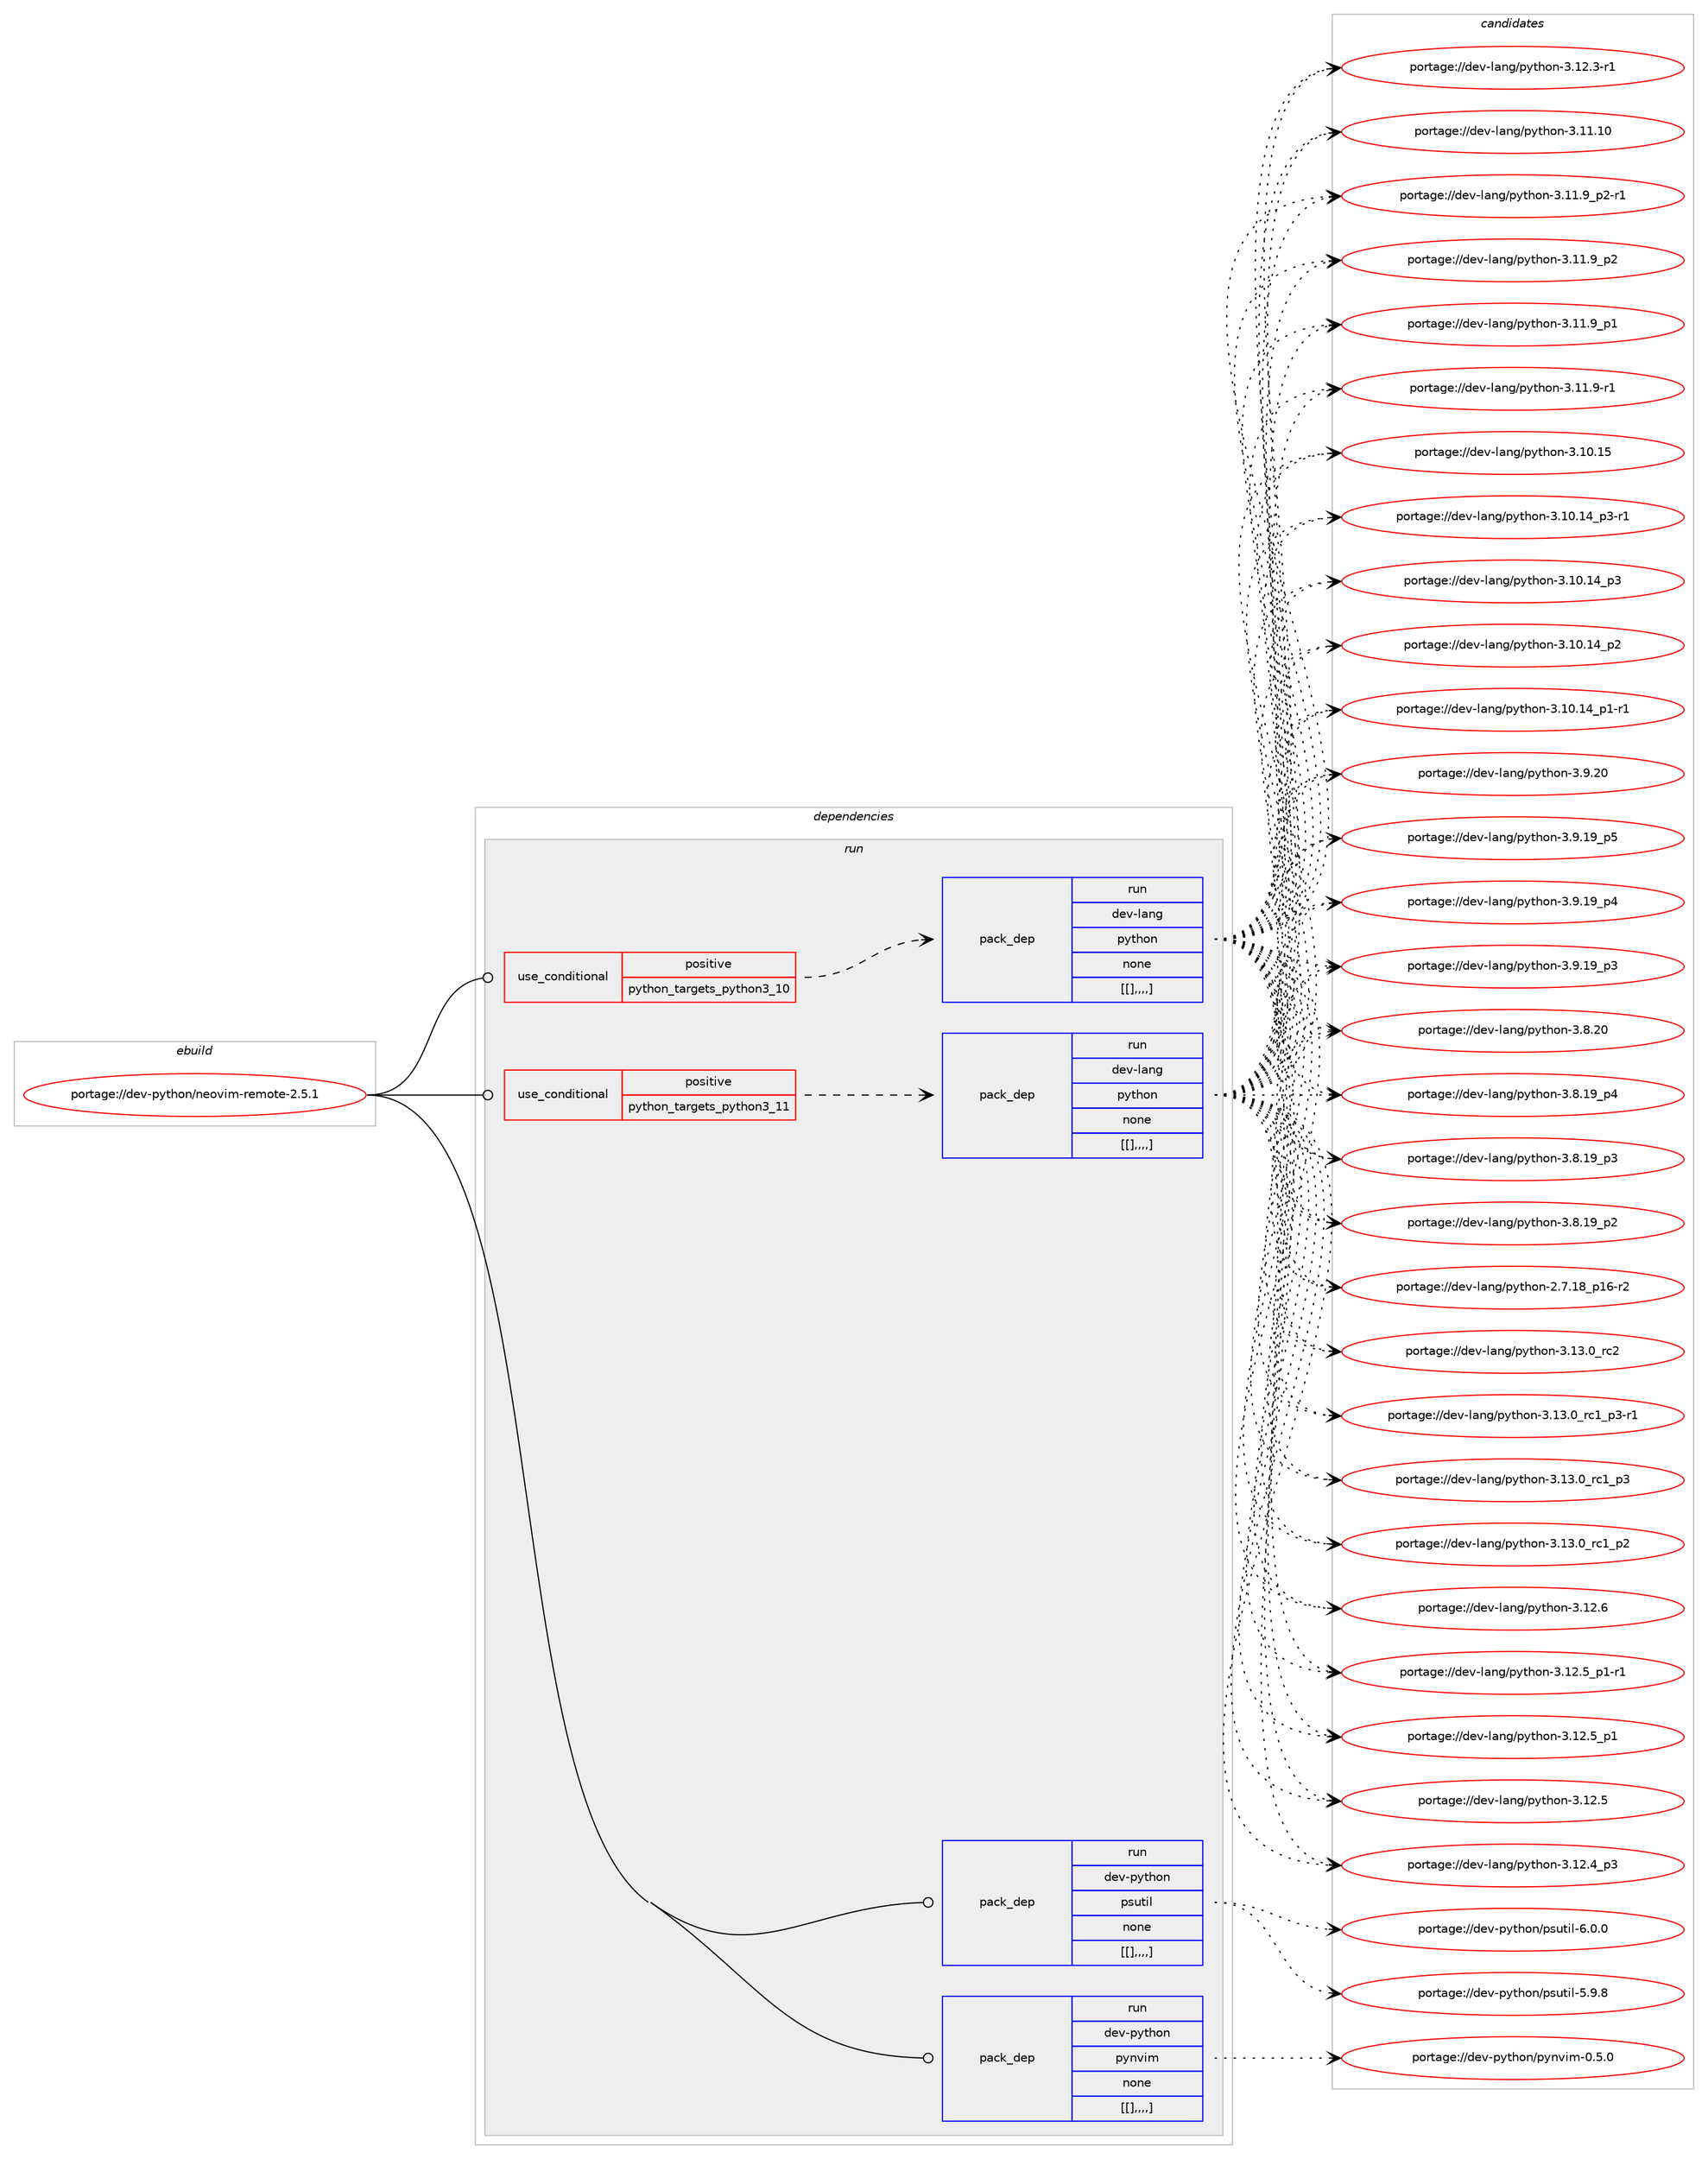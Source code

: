 digraph prolog {

# *************
# Graph options
# *************

newrank=true;
concentrate=true;
compound=true;
graph [rankdir=LR,fontname=Helvetica,fontsize=10,ranksep=1.5];#, ranksep=2.5, nodesep=0.2];
edge  [arrowhead=vee];
node  [fontname=Helvetica,fontsize=10];

# **********
# The ebuild
# **********

subgraph cluster_leftcol {
color=gray;
label=<<i>ebuild</i>>;
id [label="portage://dev-python/neovim-remote-2.5.1", color=red, width=4, href="../dev-python/neovim-remote-2.5.1.svg"];
}

# ****************
# The dependencies
# ****************

subgraph cluster_midcol {
color=gray;
label=<<i>dependencies</i>>;
subgraph cluster_compile {
fillcolor="#eeeeee";
style=filled;
label=<<i>compile</i>>;
}
subgraph cluster_compileandrun {
fillcolor="#eeeeee";
style=filled;
label=<<i>compile and run</i>>;
}
subgraph cluster_run {
fillcolor="#eeeeee";
style=filled;
label=<<i>run</i>>;
subgraph cond35882 {
dependency153574 [label=<<TABLE BORDER="0" CELLBORDER="1" CELLSPACING="0" CELLPADDING="4"><TR><TD ROWSPAN="3" CELLPADDING="10">use_conditional</TD></TR><TR><TD>positive</TD></TR><TR><TD>python_targets_python3_10</TD></TR></TABLE>>, shape=none, color=red];
subgraph pack116474 {
dependency153575 [label=<<TABLE BORDER="0" CELLBORDER="1" CELLSPACING="0" CELLPADDING="4" WIDTH="220"><TR><TD ROWSPAN="6" CELLPADDING="30">pack_dep</TD></TR><TR><TD WIDTH="110">run</TD></TR><TR><TD>dev-lang</TD></TR><TR><TD>python</TD></TR><TR><TD>none</TD></TR><TR><TD>[[],,,,]</TD></TR></TABLE>>, shape=none, color=blue];
}
dependency153574:e -> dependency153575:w [weight=20,style="dashed",arrowhead="vee"];
}
id:e -> dependency153574:w [weight=20,style="solid",arrowhead="odot"];
subgraph cond35883 {
dependency153576 [label=<<TABLE BORDER="0" CELLBORDER="1" CELLSPACING="0" CELLPADDING="4"><TR><TD ROWSPAN="3" CELLPADDING="10">use_conditional</TD></TR><TR><TD>positive</TD></TR><TR><TD>python_targets_python3_11</TD></TR></TABLE>>, shape=none, color=red];
subgraph pack116475 {
dependency153577 [label=<<TABLE BORDER="0" CELLBORDER="1" CELLSPACING="0" CELLPADDING="4" WIDTH="220"><TR><TD ROWSPAN="6" CELLPADDING="30">pack_dep</TD></TR><TR><TD WIDTH="110">run</TD></TR><TR><TD>dev-lang</TD></TR><TR><TD>python</TD></TR><TR><TD>none</TD></TR><TR><TD>[[],,,,]</TD></TR></TABLE>>, shape=none, color=blue];
}
dependency153576:e -> dependency153577:w [weight=20,style="dashed",arrowhead="vee"];
}
id:e -> dependency153576:w [weight=20,style="solid",arrowhead="odot"];
subgraph pack116476 {
dependency153578 [label=<<TABLE BORDER="0" CELLBORDER="1" CELLSPACING="0" CELLPADDING="4" WIDTH="220"><TR><TD ROWSPAN="6" CELLPADDING="30">pack_dep</TD></TR><TR><TD WIDTH="110">run</TD></TR><TR><TD>dev-python</TD></TR><TR><TD>psutil</TD></TR><TR><TD>none</TD></TR><TR><TD>[[],,,,]</TD></TR></TABLE>>, shape=none, color=blue];
}
id:e -> dependency153578:w [weight=20,style="solid",arrowhead="odot"];
subgraph pack116477 {
dependency153579 [label=<<TABLE BORDER="0" CELLBORDER="1" CELLSPACING="0" CELLPADDING="4" WIDTH="220"><TR><TD ROWSPAN="6" CELLPADDING="30">pack_dep</TD></TR><TR><TD WIDTH="110">run</TD></TR><TR><TD>dev-python</TD></TR><TR><TD>pynvim</TD></TR><TR><TD>none</TD></TR><TR><TD>[[],,,,]</TD></TR></TABLE>>, shape=none, color=blue];
}
id:e -> dependency153579:w [weight=20,style="solid",arrowhead="odot"];
}
}

# **************
# The candidates
# **************

subgraph cluster_choices {
rank=same;
color=gray;
label=<<i>candidates</i>>;

subgraph choice116474 {
color=black;
nodesep=1;
choice10010111845108971101034711212111610411111045514649514648951149950 [label="portage://dev-lang/python-3.13.0_rc2", color=red, width=4,href="../dev-lang/python-3.13.0_rc2.svg"];
choice1001011184510897110103471121211161041111104551464951464895114994995112514511449 [label="portage://dev-lang/python-3.13.0_rc1_p3-r1", color=red, width=4,href="../dev-lang/python-3.13.0_rc1_p3-r1.svg"];
choice100101118451089711010347112121116104111110455146495146489511499499511251 [label="portage://dev-lang/python-3.13.0_rc1_p3", color=red, width=4,href="../dev-lang/python-3.13.0_rc1_p3.svg"];
choice100101118451089711010347112121116104111110455146495146489511499499511250 [label="portage://dev-lang/python-3.13.0_rc1_p2", color=red, width=4,href="../dev-lang/python-3.13.0_rc1_p2.svg"];
choice10010111845108971101034711212111610411111045514649504654 [label="portage://dev-lang/python-3.12.6", color=red, width=4,href="../dev-lang/python-3.12.6.svg"];
choice1001011184510897110103471121211161041111104551464950465395112494511449 [label="portage://dev-lang/python-3.12.5_p1-r1", color=red, width=4,href="../dev-lang/python-3.12.5_p1-r1.svg"];
choice100101118451089711010347112121116104111110455146495046539511249 [label="portage://dev-lang/python-3.12.5_p1", color=red, width=4,href="../dev-lang/python-3.12.5_p1.svg"];
choice10010111845108971101034711212111610411111045514649504653 [label="portage://dev-lang/python-3.12.5", color=red, width=4,href="../dev-lang/python-3.12.5.svg"];
choice100101118451089711010347112121116104111110455146495046529511251 [label="portage://dev-lang/python-3.12.4_p3", color=red, width=4,href="../dev-lang/python-3.12.4_p3.svg"];
choice100101118451089711010347112121116104111110455146495046514511449 [label="portage://dev-lang/python-3.12.3-r1", color=red, width=4,href="../dev-lang/python-3.12.3-r1.svg"];
choice1001011184510897110103471121211161041111104551464949464948 [label="portage://dev-lang/python-3.11.10", color=red, width=4,href="../dev-lang/python-3.11.10.svg"];
choice1001011184510897110103471121211161041111104551464949465795112504511449 [label="portage://dev-lang/python-3.11.9_p2-r1", color=red, width=4,href="../dev-lang/python-3.11.9_p2-r1.svg"];
choice100101118451089711010347112121116104111110455146494946579511250 [label="portage://dev-lang/python-3.11.9_p2", color=red, width=4,href="../dev-lang/python-3.11.9_p2.svg"];
choice100101118451089711010347112121116104111110455146494946579511249 [label="portage://dev-lang/python-3.11.9_p1", color=red, width=4,href="../dev-lang/python-3.11.9_p1.svg"];
choice100101118451089711010347112121116104111110455146494946574511449 [label="portage://dev-lang/python-3.11.9-r1", color=red, width=4,href="../dev-lang/python-3.11.9-r1.svg"];
choice1001011184510897110103471121211161041111104551464948464953 [label="portage://dev-lang/python-3.10.15", color=red, width=4,href="../dev-lang/python-3.10.15.svg"];
choice100101118451089711010347112121116104111110455146494846495295112514511449 [label="portage://dev-lang/python-3.10.14_p3-r1", color=red, width=4,href="../dev-lang/python-3.10.14_p3-r1.svg"];
choice10010111845108971101034711212111610411111045514649484649529511251 [label="portage://dev-lang/python-3.10.14_p3", color=red, width=4,href="../dev-lang/python-3.10.14_p3.svg"];
choice10010111845108971101034711212111610411111045514649484649529511250 [label="portage://dev-lang/python-3.10.14_p2", color=red, width=4,href="../dev-lang/python-3.10.14_p2.svg"];
choice100101118451089711010347112121116104111110455146494846495295112494511449 [label="portage://dev-lang/python-3.10.14_p1-r1", color=red, width=4,href="../dev-lang/python-3.10.14_p1-r1.svg"];
choice10010111845108971101034711212111610411111045514657465048 [label="portage://dev-lang/python-3.9.20", color=red, width=4,href="../dev-lang/python-3.9.20.svg"];
choice100101118451089711010347112121116104111110455146574649579511253 [label="portage://dev-lang/python-3.9.19_p5", color=red, width=4,href="../dev-lang/python-3.9.19_p5.svg"];
choice100101118451089711010347112121116104111110455146574649579511252 [label="portage://dev-lang/python-3.9.19_p4", color=red, width=4,href="../dev-lang/python-3.9.19_p4.svg"];
choice100101118451089711010347112121116104111110455146574649579511251 [label="portage://dev-lang/python-3.9.19_p3", color=red, width=4,href="../dev-lang/python-3.9.19_p3.svg"];
choice10010111845108971101034711212111610411111045514656465048 [label="portage://dev-lang/python-3.8.20", color=red, width=4,href="../dev-lang/python-3.8.20.svg"];
choice100101118451089711010347112121116104111110455146564649579511252 [label="portage://dev-lang/python-3.8.19_p4", color=red, width=4,href="../dev-lang/python-3.8.19_p4.svg"];
choice100101118451089711010347112121116104111110455146564649579511251 [label="portage://dev-lang/python-3.8.19_p3", color=red, width=4,href="../dev-lang/python-3.8.19_p3.svg"];
choice100101118451089711010347112121116104111110455146564649579511250 [label="portage://dev-lang/python-3.8.19_p2", color=red, width=4,href="../dev-lang/python-3.8.19_p2.svg"];
choice100101118451089711010347112121116104111110455046554649569511249544511450 [label="portage://dev-lang/python-2.7.18_p16-r2", color=red, width=4,href="../dev-lang/python-2.7.18_p16-r2.svg"];
dependency153575:e -> choice10010111845108971101034711212111610411111045514649514648951149950:w [style=dotted,weight="100"];
dependency153575:e -> choice1001011184510897110103471121211161041111104551464951464895114994995112514511449:w [style=dotted,weight="100"];
dependency153575:e -> choice100101118451089711010347112121116104111110455146495146489511499499511251:w [style=dotted,weight="100"];
dependency153575:e -> choice100101118451089711010347112121116104111110455146495146489511499499511250:w [style=dotted,weight="100"];
dependency153575:e -> choice10010111845108971101034711212111610411111045514649504654:w [style=dotted,weight="100"];
dependency153575:e -> choice1001011184510897110103471121211161041111104551464950465395112494511449:w [style=dotted,weight="100"];
dependency153575:e -> choice100101118451089711010347112121116104111110455146495046539511249:w [style=dotted,weight="100"];
dependency153575:e -> choice10010111845108971101034711212111610411111045514649504653:w [style=dotted,weight="100"];
dependency153575:e -> choice100101118451089711010347112121116104111110455146495046529511251:w [style=dotted,weight="100"];
dependency153575:e -> choice100101118451089711010347112121116104111110455146495046514511449:w [style=dotted,weight="100"];
dependency153575:e -> choice1001011184510897110103471121211161041111104551464949464948:w [style=dotted,weight="100"];
dependency153575:e -> choice1001011184510897110103471121211161041111104551464949465795112504511449:w [style=dotted,weight="100"];
dependency153575:e -> choice100101118451089711010347112121116104111110455146494946579511250:w [style=dotted,weight="100"];
dependency153575:e -> choice100101118451089711010347112121116104111110455146494946579511249:w [style=dotted,weight="100"];
dependency153575:e -> choice100101118451089711010347112121116104111110455146494946574511449:w [style=dotted,weight="100"];
dependency153575:e -> choice1001011184510897110103471121211161041111104551464948464953:w [style=dotted,weight="100"];
dependency153575:e -> choice100101118451089711010347112121116104111110455146494846495295112514511449:w [style=dotted,weight="100"];
dependency153575:e -> choice10010111845108971101034711212111610411111045514649484649529511251:w [style=dotted,weight="100"];
dependency153575:e -> choice10010111845108971101034711212111610411111045514649484649529511250:w [style=dotted,weight="100"];
dependency153575:e -> choice100101118451089711010347112121116104111110455146494846495295112494511449:w [style=dotted,weight="100"];
dependency153575:e -> choice10010111845108971101034711212111610411111045514657465048:w [style=dotted,weight="100"];
dependency153575:e -> choice100101118451089711010347112121116104111110455146574649579511253:w [style=dotted,weight="100"];
dependency153575:e -> choice100101118451089711010347112121116104111110455146574649579511252:w [style=dotted,weight="100"];
dependency153575:e -> choice100101118451089711010347112121116104111110455146574649579511251:w [style=dotted,weight="100"];
dependency153575:e -> choice10010111845108971101034711212111610411111045514656465048:w [style=dotted,weight="100"];
dependency153575:e -> choice100101118451089711010347112121116104111110455146564649579511252:w [style=dotted,weight="100"];
dependency153575:e -> choice100101118451089711010347112121116104111110455146564649579511251:w [style=dotted,weight="100"];
dependency153575:e -> choice100101118451089711010347112121116104111110455146564649579511250:w [style=dotted,weight="100"];
dependency153575:e -> choice100101118451089711010347112121116104111110455046554649569511249544511450:w [style=dotted,weight="100"];
}
subgraph choice116475 {
color=black;
nodesep=1;
choice10010111845108971101034711212111610411111045514649514648951149950 [label="portage://dev-lang/python-3.13.0_rc2", color=red, width=4,href="../dev-lang/python-3.13.0_rc2.svg"];
choice1001011184510897110103471121211161041111104551464951464895114994995112514511449 [label="portage://dev-lang/python-3.13.0_rc1_p3-r1", color=red, width=4,href="../dev-lang/python-3.13.0_rc1_p3-r1.svg"];
choice100101118451089711010347112121116104111110455146495146489511499499511251 [label="portage://dev-lang/python-3.13.0_rc1_p3", color=red, width=4,href="../dev-lang/python-3.13.0_rc1_p3.svg"];
choice100101118451089711010347112121116104111110455146495146489511499499511250 [label="portage://dev-lang/python-3.13.0_rc1_p2", color=red, width=4,href="../dev-lang/python-3.13.0_rc1_p2.svg"];
choice10010111845108971101034711212111610411111045514649504654 [label="portage://dev-lang/python-3.12.6", color=red, width=4,href="../dev-lang/python-3.12.6.svg"];
choice1001011184510897110103471121211161041111104551464950465395112494511449 [label="portage://dev-lang/python-3.12.5_p1-r1", color=red, width=4,href="../dev-lang/python-3.12.5_p1-r1.svg"];
choice100101118451089711010347112121116104111110455146495046539511249 [label="portage://dev-lang/python-3.12.5_p1", color=red, width=4,href="../dev-lang/python-3.12.5_p1.svg"];
choice10010111845108971101034711212111610411111045514649504653 [label="portage://dev-lang/python-3.12.5", color=red, width=4,href="../dev-lang/python-3.12.5.svg"];
choice100101118451089711010347112121116104111110455146495046529511251 [label="portage://dev-lang/python-3.12.4_p3", color=red, width=4,href="../dev-lang/python-3.12.4_p3.svg"];
choice100101118451089711010347112121116104111110455146495046514511449 [label="portage://dev-lang/python-3.12.3-r1", color=red, width=4,href="../dev-lang/python-3.12.3-r1.svg"];
choice1001011184510897110103471121211161041111104551464949464948 [label="portage://dev-lang/python-3.11.10", color=red, width=4,href="../dev-lang/python-3.11.10.svg"];
choice1001011184510897110103471121211161041111104551464949465795112504511449 [label="portage://dev-lang/python-3.11.9_p2-r1", color=red, width=4,href="../dev-lang/python-3.11.9_p2-r1.svg"];
choice100101118451089711010347112121116104111110455146494946579511250 [label="portage://dev-lang/python-3.11.9_p2", color=red, width=4,href="../dev-lang/python-3.11.9_p2.svg"];
choice100101118451089711010347112121116104111110455146494946579511249 [label="portage://dev-lang/python-3.11.9_p1", color=red, width=4,href="../dev-lang/python-3.11.9_p1.svg"];
choice100101118451089711010347112121116104111110455146494946574511449 [label="portage://dev-lang/python-3.11.9-r1", color=red, width=4,href="../dev-lang/python-3.11.9-r1.svg"];
choice1001011184510897110103471121211161041111104551464948464953 [label="portage://dev-lang/python-3.10.15", color=red, width=4,href="../dev-lang/python-3.10.15.svg"];
choice100101118451089711010347112121116104111110455146494846495295112514511449 [label="portage://dev-lang/python-3.10.14_p3-r1", color=red, width=4,href="../dev-lang/python-3.10.14_p3-r1.svg"];
choice10010111845108971101034711212111610411111045514649484649529511251 [label="portage://dev-lang/python-3.10.14_p3", color=red, width=4,href="../dev-lang/python-3.10.14_p3.svg"];
choice10010111845108971101034711212111610411111045514649484649529511250 [label="portage://dev-lang/python-3.10.14_p2", color=red, width=4,href="../dev-lang/python-3.10.14_p2.svg"];
choice100101118451089711010347112121116104111110455146494846495295112494511449 [label="portage://dev-lang/python-3.10.14_p1-r1", color=red, width=4,href="../dev-lang/python-3.10.14_p1-r1.svg"];
choice10010111845108971101034711212111610411111045514657465048 [label="portage://dev-lang/python-3.9.20", color=red, width=4,href="../dev-lang/python-3.9.20.svg"];
choice100101118451089711010347112121116104111110455146574649579511253 [label="portage://dev-lang/python-3.9.19_p5", color=red, width=4,href="../dev-lang/python-3.9.19_p5.svg"];
choice100101118451089711010347112121116104111110455146574649579511252 [label="portage://dev-lang/python-3.9.19_p4", color=red, width=4,href="../dev-lang/python-3.9.19_p4.svg"];
choice100101118451089711010347112121116104111110455146574649579511251 [label="portage://dev-lang/python-3.9.19_p3", color=red, width=4,href="../dev-lang/python-3.9.19_p3.svg"];
choice10010111845108971101034711212111610411111045514656465048 [label="portage://dev-lang/python-3.8.20", color=red, width=4,href="../dev-lang/python-3.8.20.svg"];
choice100101118451089711010347112121116104111110455146564649579511252 [label="portage://dev-lang/python-3.8.19_p4", color=red, width=4,href="../dev-lang/python-3.8.19_p4.svg"];
choice100101118451089711010347112121116104111110455146564649579511251 [label="portage://dev-lang/python-3.8.19_p3", color=red, width=4,href="../dev-lang/python-3.8.19_p3.svg"];
choice100101118451089711010347112121116104111110455146564649579511250 [label="portage://dev-lang/python-3.8.19_p2", color=red, width=4,href="../dev-lang/python-3.8.19_p2.svg"];
choice100101118451089711010347112121116104111110455046554649569511249544511450 [label="portage://dev-lang/python-2.7.18_p16-r2", color=red, width=4,href="../dev-lang/python-2.7.18_p16-r2.svg"];
dependency153577:e -> choice10010111845108971101034711212111610411111045514649514648951149950:w [style=dotted,weight="100"];
dependency153577:e -> choice1001011184510897110103471121211161041111104551464951464895114994995112514511449:w [style=dotted,weight="100"];
dependency153577:e -> choice100101118451089711010347112121116104111110455146495146489511499499511251:w [style=dotted,weight="100"];
dependency153577:e -> choice100101118451089711010347112121116104111110455146495146489511499499511250:w [style=dotted,weight="100"];
dependency153577:e -> choice10010111845108971101034711212111610411111045514649504654:w [style=dotted,weight="100"];
dependency153577:e -> choice1001011184510897110103471121211161041111104551464950465395112494511449:w [style=dotted,weight="100"];
dependency153577:e -> choice100101118451089711010347112121116104111110455146495046539511249:w [style=dotted,weight="100"];
dependency153577:e -> choice10010111845108971101034711212111610411111045514649504653:w [style=dotted,weight="100"];
dependency153577:e -> choice100101118451089711010347112121116104111110455146495046529511251:w [style=dotted,weight="100"];
dependency153577:e -> choice100101118451089711010347112121116104111110455146495046514511449:w [style=dotted,weight="100"];
dependency153577:e -> choice1001011184510897110103471121211161041111104551464949464948:w [style=dotted,weight="100"];
dependency153577:e -> choice1001011184510897110103471121211161041111104551464949465795112504511449:w [style=dotted,weight="100"];
dependency153577:e -> choice100101118451089711010347112121116104111110455146494946579511250:w [style=dotted,weight="100"];
dependency153577:e -> choice100101118451089711010347112121116104111110455146494946579511249:w [style=dotted,weight="100"];
dependency153577:e -> choice100101118451089711010347112121116104111110455146494946574511449:w [style=dotted,weight="100"];
dependency153577:e -> choice1001011184510897110103471121211161041111104551464948464953:w [style=dotted,weight="100"];
dependency153577:e -> choice100101118451089711010347112121116104111110455146494846495295112514511449:w [style=dotted,weight="100"];
dependency153577:e -> choice10010111845108971101034711212111610411111045514649484649529511251:w [style=dotted,weight="100"];
dependency153577:e -> choice10010111845108971101034711212111610411111045514649484649529511250:w [style=dotted,weight="100"];
dependency153577:e -> choice100101118451089711010347112121116104111110455146494846495295112494511449:w [style=dotted,weight="100"];
dependency153577:e -> choice10010111845108971101034711212111610411111045514657465048:w [style=dotted,weight="100"];
dependency153577:e -> choice100101118451089711010347112121116104111110455146574649579511253:w [style=dotted,weight="100"];
dependency153577:e -> choice100101118451089711010347112121116104111110455146574649579511252:w [style=dotted,weight="100"];
dependency153577:e -> choice100101118451089711010347112121116104111110455146574649579511251:w [style=dotted,weight="100"];
dependency153577:e -> choice10010111845108971101034711212111610411111045514656465048:w [style=dotted,weight="100"];
dependency153577:e -> choice100101118451089711010347112121116104111110455146564649579511252:w [style=dotted,weight="100"];
dependency153577:e -> choice100101118451089711010347112121116104111110455146564649579511251:w [style=dotted,weight="100"];
dependency153577:e -> choice100101118451089711010347112121116104111110455146564649579511250:w [style=dotted,weight="100"];
dependency153577:e -> choice100101118451089711010347112121116104111110455046554649569511249544511450:w [style=dotted,weight="100"];
}
subgraph choice116476 {
color=black;
nodesep=1;
choice1001011184511212111610411111047112115117116105108455446484648 [label="portage://dev-python/psutil-6.0.0", color=red, width=4,href="../dev-python/psutil-6.0.0.svg"];
choice1001011184511212111610411111047112115117116105108455346574656 [label="portage://dev-python/psutil-5.9.8", color=red, width=4,href="../dev-python/psutil-5.9.8.svg"];
dependency153578:e -> choice1001011184511212111610411111047112115117116105108455446484648:w [style=dotted,weight="100"];
dependency153578:e -> choice1001011184511212111610411111047112115117116105108455346574656:w [style=dotted,weight="100"];
}
subgraph choice116477 {
color=black;
nodesep=1;
choice1001011184511212111610411111047112121110118105109454846534648 [label="portage://dev-python/pynvim-0.5.0", color=red, width=4,href="../dev-python/pynvim-0.5.0.svg"];
dependency153579:e -> choice1001011184511212111610411111047112121110118105109454846534648:w [style=dotted,weight="100"];
}
}

}
